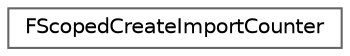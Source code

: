 digraph "Graphical Class Hierarchy"
{
 // INTERACTIVE_SVG=YES
 // LATEX_PDF_SIZE
  bgcolor="transparent";
  edge [fontname=Helvetica,fontsize=10,labelfontname=Helvetica,labelfontsize=10];
  node [fontname=Helvetica,fontsize=10,shape=box,height=0.2,width=0.4];
  rankdir="LR";
  Node0 [id="Node000000",label="FScopedCreateImportCounter",height=0.2,width=0.4,color="grey40", fillcolor="white", style="filled",URL="$d9/de0/structFScopedCreateImportCounter.html",tooltip="Helper struct to keep track of the first time CreateImport() is called in the current callstack."];
}
